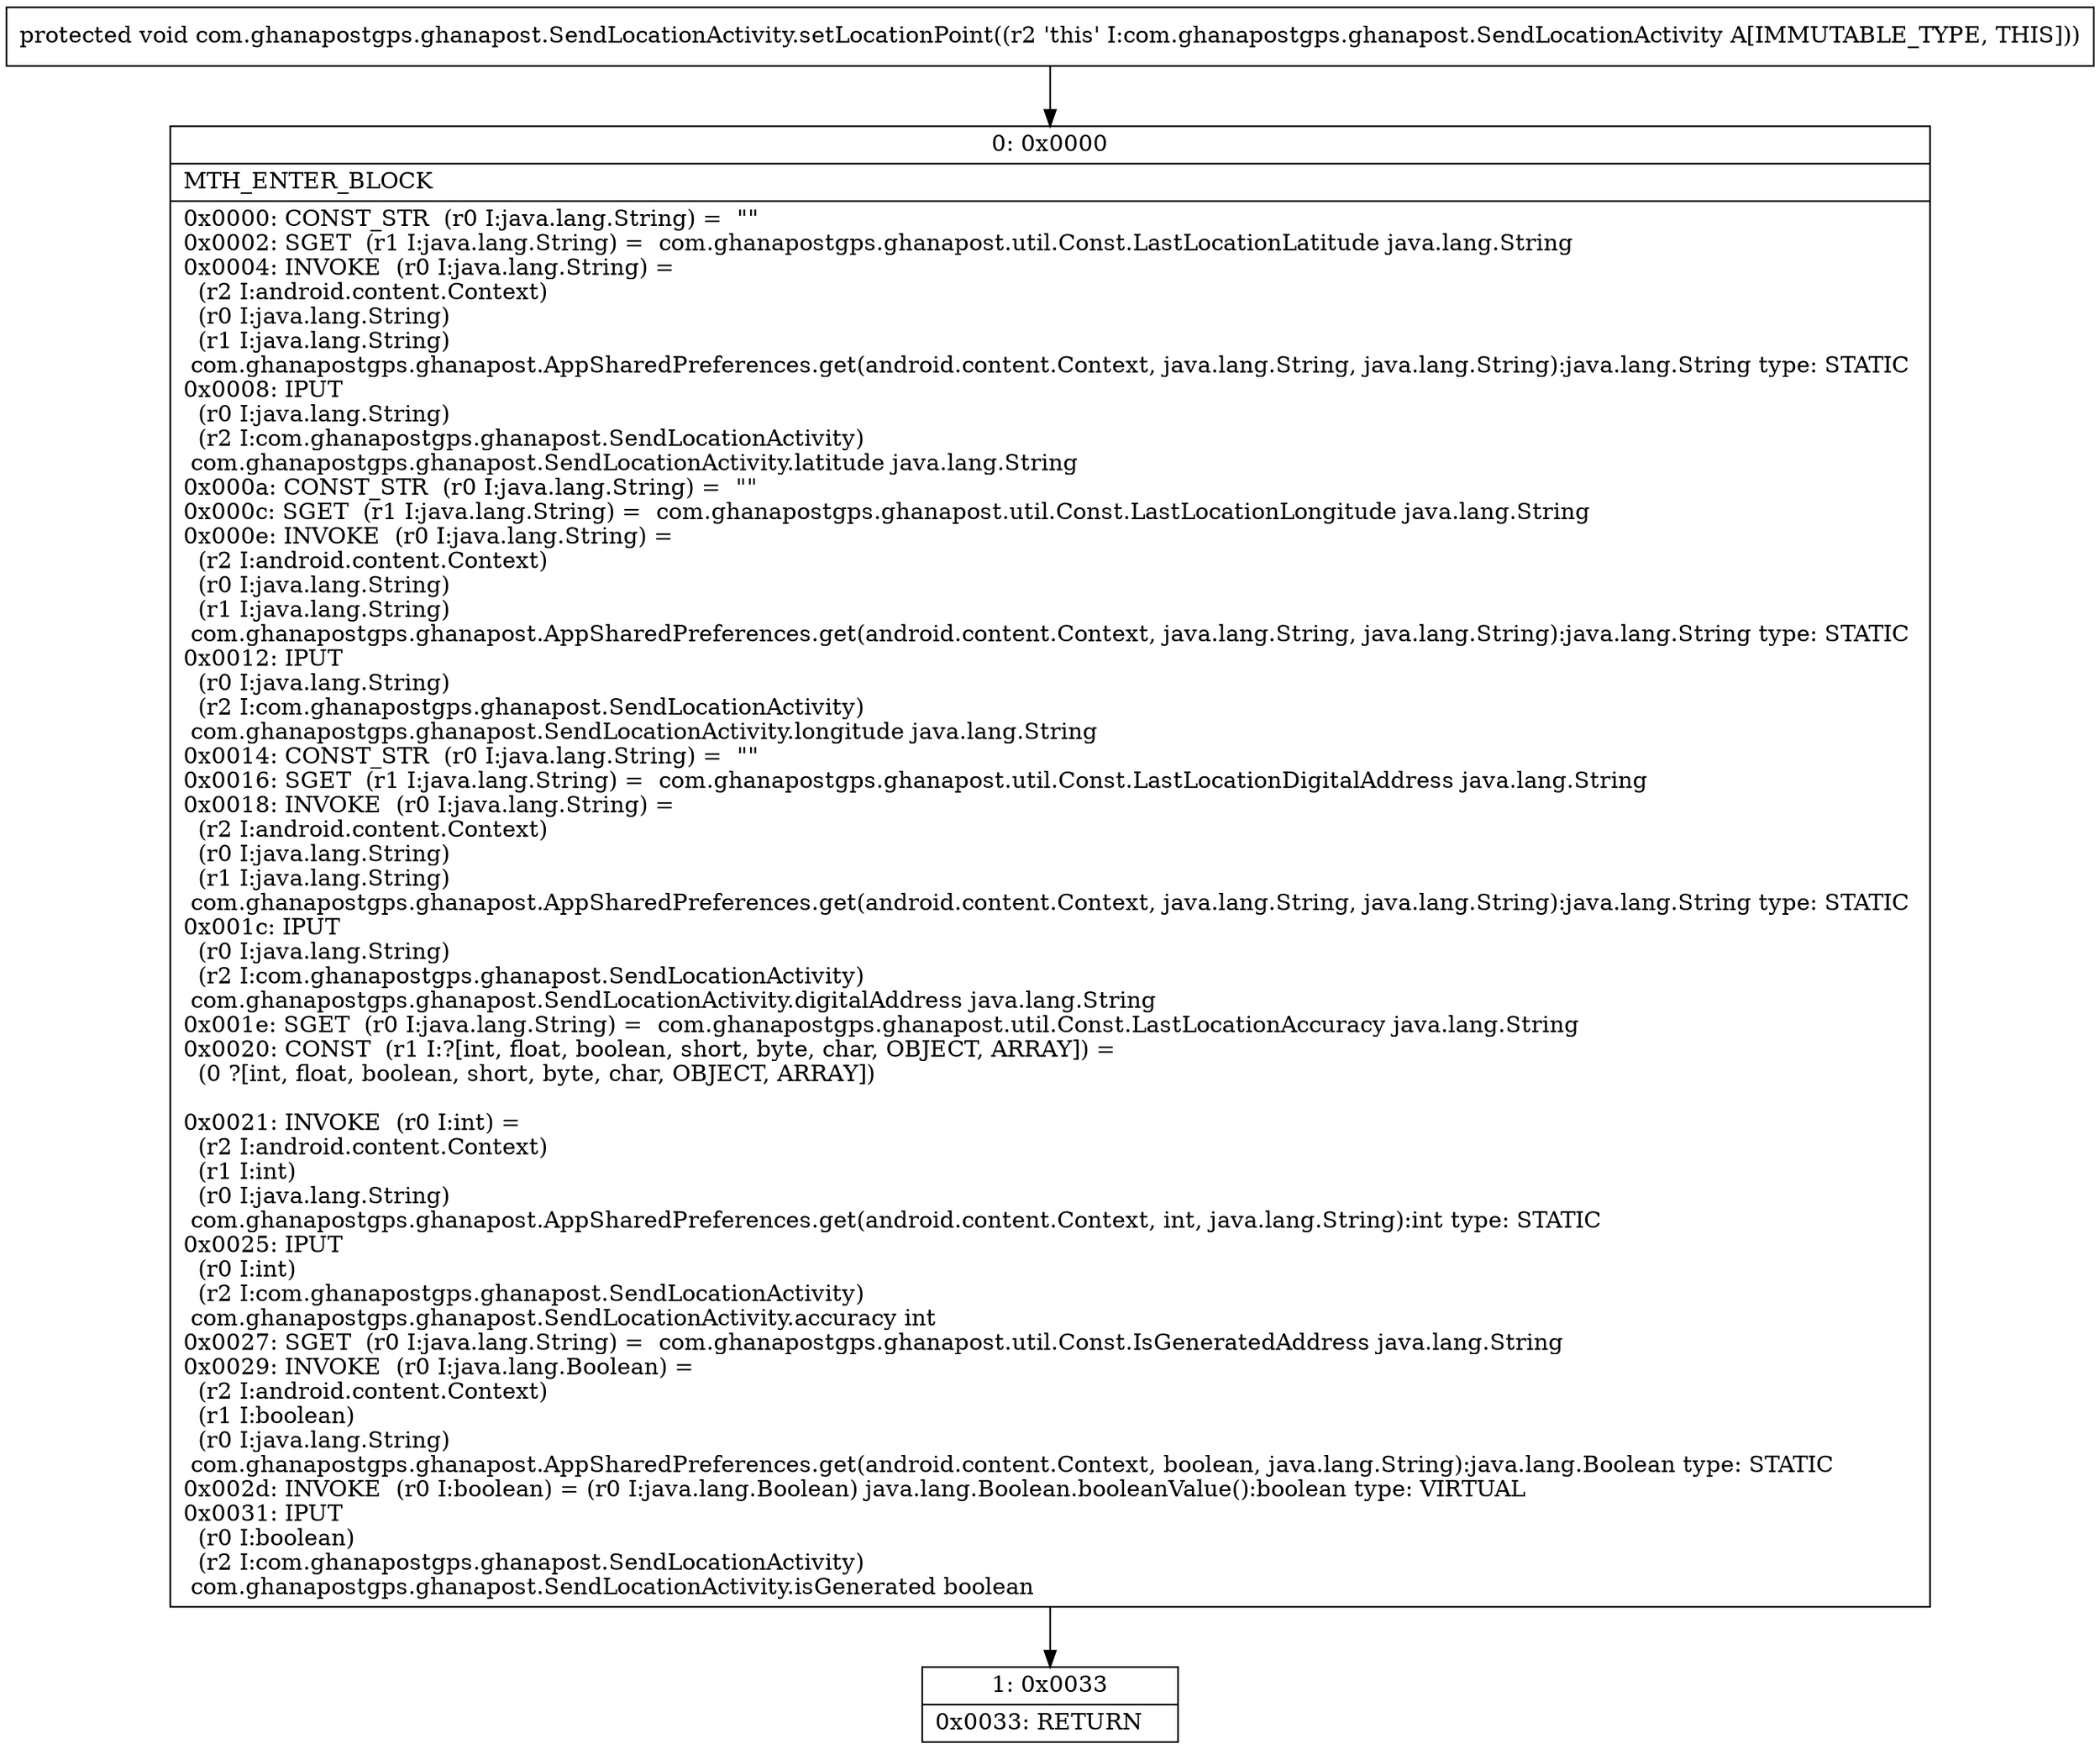 digraph "CFG forcom.ghanapostgps.ghanapost.SendLocationActivity.setLocationPoint()V" {
Node_0 [shape=record,label="{0\:\ 0x0000|MTH_ENTER_BLOCK\l|0x0000: CONST_STR  (r0 I:java.lang.String) =  \"\" \l0x0002: SGET  (r1 I:java.lang.String) =  com.ghanapostgps.ghanapost.util.Const.LastLocationLatitude java.lang.String \l0x0004: INVOKE  (r0 I:java.lang.String) = \l  (r2 I:android.content.Context)\l  (r0 I:java.lang.String)\l  (r1 I:java.lang.String)\l com.ghanapostgps.ghanapost.AppSharedPreferences.get(android.content.Context, java.lang.String, java.lang.String):java.lang.String type: STATIC \l0x0008: IPUT  \l  (r0 I:java.lang.String)\l  (r2 I:com.ghanapostgps.ghanapost.SendLocationActivity)\l com.ghanapostgps.ghanapost.SendLocationActivity.latitude java.lang.String \l0x000a: CONST_STR  (r0 I:java.lang.String) =  \"\" \l0x000c: SGET  (r1 I:java.lang.String) =  com.ghanapostgps.ghanapost.util.Const.LastLocationLongitude java.lang.String \l0x000e: INVOKE  (r0 I:java.lang.String) = \l  (r2 I:android.content.Context)\l  (r0 I:java.lang.String)\l  (r1 I:java.lang.String)\l com.ghanapostgps.ghanapost.AppSharedPreferences.get(android.content.Context, java.lang.String, java.lang.String):java.lang.String type: STATIC \l0x0012: IPUT  \l  (r0 I:java.lang.String)\l  (r2 I:com.ghanapostgps.ghanapost.SendLocationActivity)\l com.ghanapostgps.ghanapost.SendLocationActivity.longitude java.lang.String \l0x0014: CONST_STR  (r0 I:java.lang.String) =  \"\" \l0x0016: SGET  (r1 I:java.lang.String) =  com.ghanapostgps.ghanapost.util.Const.LastLocationDigitalAddress java.lang.String \l0x0018: INVOKE  (r0 I:java.lang.String) = \l  (r2 I:android.content.Context)\l  (r0 I:java.lang.String)\l  (r1 I:java.lang.String)\l com.ghanapostgps.ghanapost.AppSharedPreferences.get(android.content.Context, java.lang.String, java.lang.String):java.lang.String type: STATIC \l0x001c: IPUT  \l  (r0 I:java.lang.String)\l  (r2 I:com.ghanapostgps.ghanapost.SendLocationActivity)\l com.ghanapostgps.ghanapost.SendLocationActivity.digitalAddress java.lang.String \l0x001e: SGET  (r0 I:java.lang.String) =  com.ghanapostgps.ghanapost.util.Const.LastLocationAccuracy java.lang.String \l0x0020: CONST  (r1 I:?[int, float, boolean, short, byte, char, OBJECT, ARRAY]) = \l  (0 ?[int, float, boolean, short, byte, char, OBJECT, ARRAY])\l \l0x0021: INVOKE  (r0 I:int) = \l  (r2 I:android.content.Context)\l  (r1 I:int)\l  (r0 I:java.lang.String)\l com.ghanapostgps.ghanapost.AppSharedPreferences.get(android.content.Context, int, java.lang.String):int type: STATIC \l0x0025: IPUT  \l  (r0 I:int)\l  (r2 I:com.ghanapostgps.ghanapost.SendLocationActivity)\l com.ghanapostgps.ghanapost.SendLocationActivity.accuracy int \l0x0027: SGET  (r0 I:java.lang.String) =  com.ghanapostgps.ghanapost.util.Const.IsGeneratedAddress java.lang.String \l0x0029: INVOKE  (r0 I:java.lang.Boolean) = \l  (r2 I:android.content.Context)\l  (r1 I:boolean)\l  (r0 I:java.lang.String)\l com.ghanapostgps.ghanapost.AppSharedPreferences.get(android.content.Context, boolean, java.lang.String):java.lang.Boolean type: STATIC \l0x002d: INVOKE  (r0 I:boolean) = (r0 I:java.lang.Boolean) java.lang.Boolean.booleanValue():boolean type: VIRTUAL \l0x0031: IPUT  \l  (r0 I:boolean)\l  (r2 I:com.ghanapostgps.ghanapost.SendLocationActivity)\l com.ghanapostgps.ghanapost.SendLocationActivity.isGenerated boolean \l}"];
Node_1 [shape=record,label="{1\:\ 0x0033|0x0033: RETURN   \l}"];
MethodNode[shape=record,label="{protected void com.ghanapostgps.ghanapost.SendLocationActivity.setLocationPoint((r2 'this' I:com.ghanapostgps.ghanapost.SendLocationActivity A[IMMUTABLE_TYPE, THIS])) }"];
MethodNode -> Node_0;
Node_0 -> Node_1;
}

